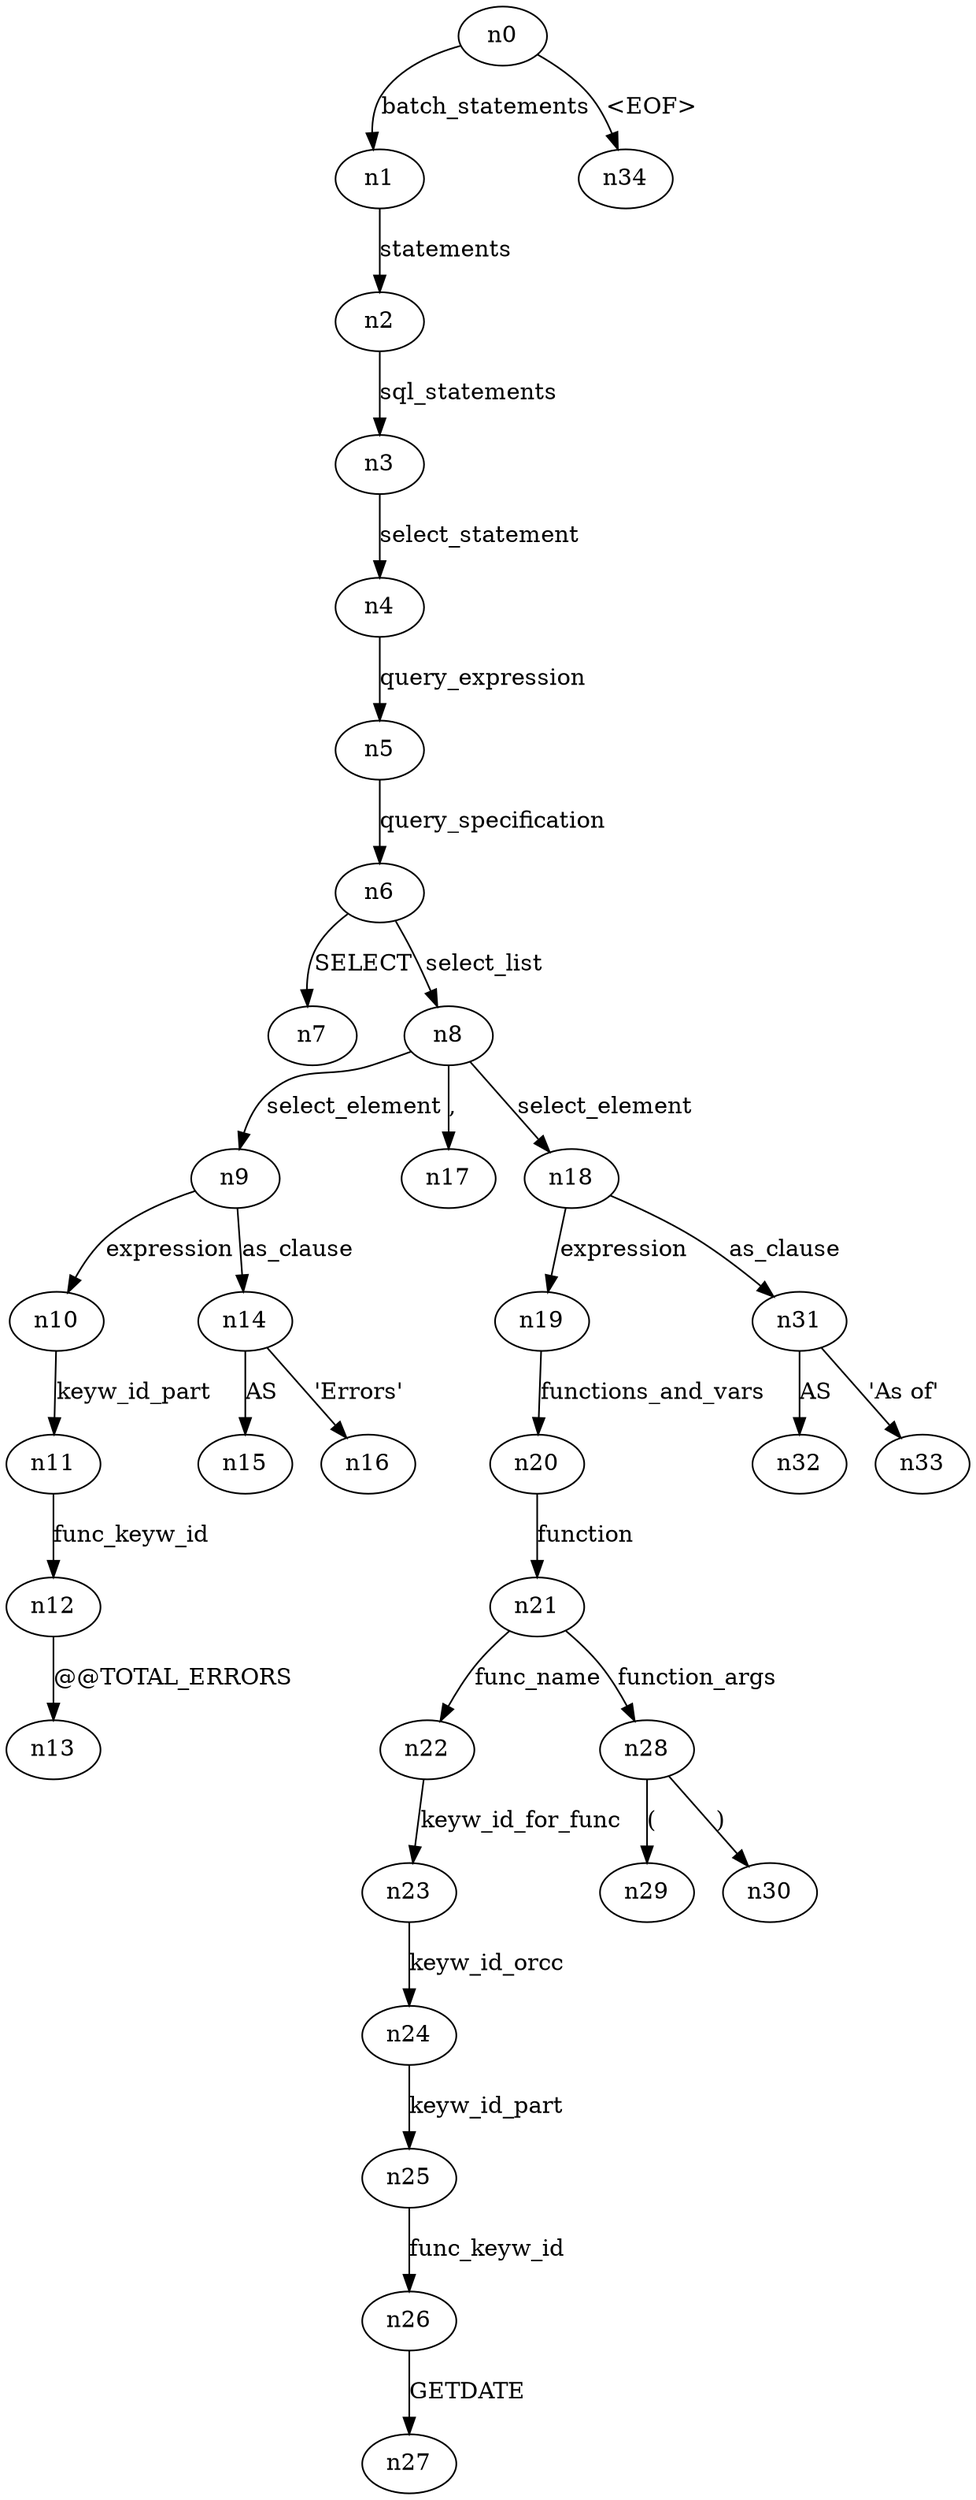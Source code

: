 digraph ParseTree {
  n0 -> n1 [label="batch_statements"];
  n1 -> n2 [label="statements"];
  n2 -> n3 [label="sql_statements"];
  n3 -> n4 [label="select_statement"];
  n4 -> n5 [label="query_expression"];
  n5 -> n6 [label="query_specification"];
  n6 -> n7 [label="SELECT"];
  n6 -> n8 [label="select_list"];
  n8 -> n9 [label="select_element"];
  n9 -> n10 [label="expression"];
  n10 -> n11 [label="keyw_id_part"];
  n11 -> n12 [label="func_keyw_id"];
  n12 -> n13 [label="@@TOTAL_ERRORS"];
  n9 -> n14 [label="as_clause"];
  n14 -> n15 [label="AS"];
  n14 -> n16 [label="'Errors'"];
  n8 -> n17 [label=","];
  n8 -> n18 [label="select_element"];
  n18 -> n19 [label="expression"];
  n19 -> n20 [label="functions_and_vars"];
  n20 -> n21 [label="function"];
  n21 -> n22 [label="func_name"];
  n22 -> n23 [label="keyw_id_for_func"];
  n23 -> n24 [label="keyw_id_orcc"];
  n24 -> n25 [label="keyw_id_part"];
  n25 -> n26 [label="func_keyw_id"];
  n26 -> n27 [label="GETDATE"];
  n21 -> n28 [label="function_args"];
  n28 -> n29 [label="("];
  n28 -> n30 [label=")"];
  n18 -> n31 [label="as_clause"];
  n31 -> n32 [label="AS"];
  n31 -> n33 [label="'As of'"];
  n0 -> n34 [label="<EOF>"];
}